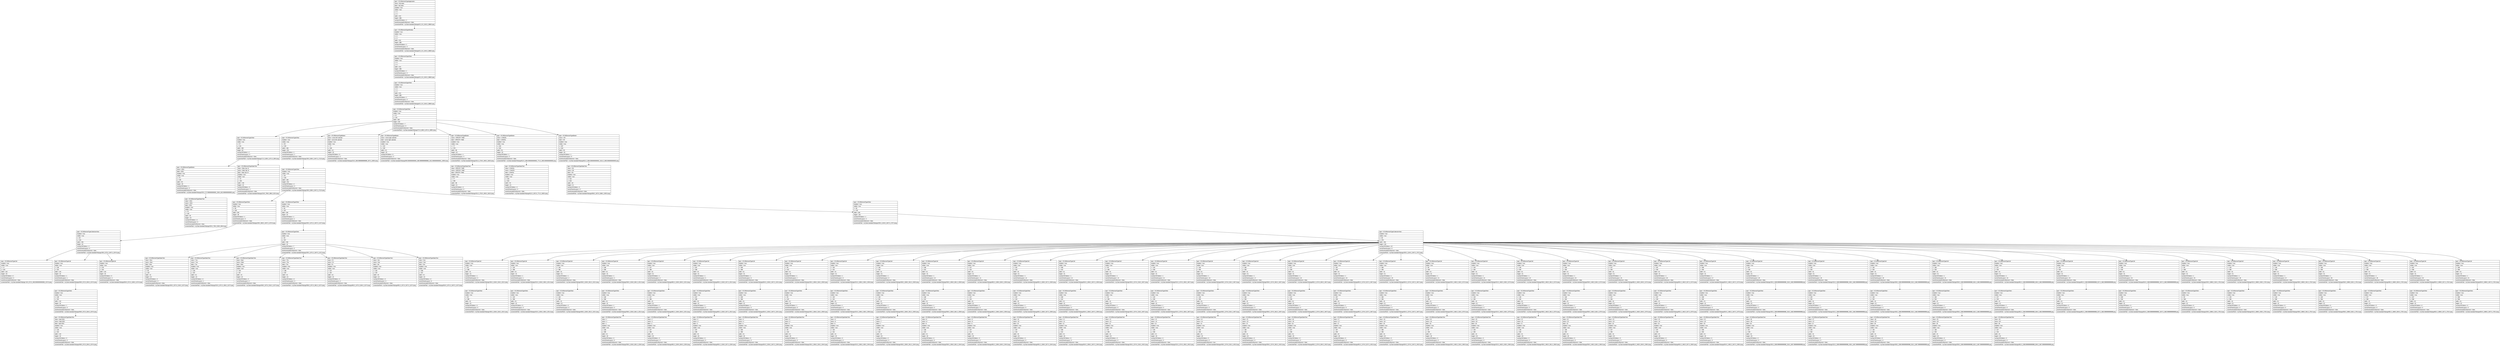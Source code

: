digraph Layout {

	node [shape=record fontname=Arial];

	0	[label="{type = XCUIElementTypeApplication\l|name = My tasks\l|label = My tasks\l|enabled = true\l|visible = true\l|x = 0\l|y = 0\l|width = 414\l|height = 896\l|numberOfChildren = 2\l|eventGeneratedOnElement = false \l|screenshotPath = myTask-duedate/S4/pngs/0.0_0.0_1242.0_2688.0.png\l}"]
	1	[label="{type = XCUIElementTypeWindow\l|enabled = true\l|visible = true\l|x = 0\l|y = 0\l|width = 414\l|height = 896\l|numberOfChildren = 1\l|numInParentLayout = 0\l|eventGeneratedOnElement = false \l|screenshotPath = myTask-duedate/S4/pngs/0.0_0.0_1242.0_2688.0.png\l}"]
	2	[label="{type = XCUIElementTypeOther\l|enabled = true\l|visible = true\l|x = 0\l|y = 0\l|width = 414\l|height = 896\l|numberOfChildren = 1\l|numInParentLayout = 0\l|eventGeneratedOnElement = false \l|screenshotPath = myTask-duedate/S4/pngs/0.0_0.0_1242.0_2688.0.png\l}"]
	3	[label="{type = XCUIElementTypeOther\l|enabled = true\l|visible = true\l|x = 0\l|y = 0\l|width = 414\l|height = 896\l|numberOfChildren = 1\l|numInParentLayout = 0\l|eventGeneratedOnElement = false \l|screenshotPath = myTask-duedate/S4/pngs/0.0_0.0_1242.0_2688.0.png\l}"]
	4	[label="{type = XCUIElementTypeOther\l|enabled = true\l|visible = true\l|x = 57\l|y = 231\l|width = 300\l|height = 434\l|numberOfChildren = 7\l|numInParentLayout = 0\l|eventGeneratedOnElement = false \l|screenshotPath = myTask-duedate/S4/pngs/171.0_693.0_1071.0_1995.0.png\l}"]
	5	[label="{type = XCUIElementTypeOther\l|enabled = true\l|visible = true\l|x = 57\l|y = 231\l|width = 300\l|height = 82\l|numberOfChildren = 2\l|numInParentLayout = 0\l|eventGeneratedOnElement = false \l|screenshotPath = myTask-duedate/S4/pngs/171.0_693.0_1071.0_939.0.png\l}"]
	6	[label="{type = XCUIElementTypeOther\l|enabled = true\l|visible = true\l|x = 65\l|y = 320\l|width = 284\l|height = 251\l|numberOfChildren = 1\l|numInParentLayout = 1\l|eventGeneratedOnElement = false \l|screenshotPath = myTask-duedate/S4/pngs/195.0_960.0_1047.0_1713.0.png\l}"]
	7	[label="{type = XCUIElementTypeButton\l|name = arrow left calendar\l|label = arrow left calendar\l|enabled = true\l|visible = true\l|x = 77\l|y = 328\l|width = 22\l|height = 25\l|numberOfChildren = 0\l|numInParentLayout = 2\l|eventGeneratedOnElement = false \l|screenshotPath = myTask-duedate/S4/pngs/231.0_983.9999999999999_297.0_1059.0.png\l}"]
	8	[label="{type = XCUIElementTypeButton\l|name = arrow right calendar\l|label = arrow right calendar\l|enabled = true\l|visible = true\l|x = 315\l|y = 328\l|width = 22\l|height = 25\l|numberOfChildren = 0\l|numInParentLayout = 3\l|eventGeneratedOnElement = false \l|screenshotPath = myTask-duedate/S4/pngs/945.0000000000001_983.9999999999999_1011.0000000000001_1059.0.png\l}"]
	9	[label="{type = XCUIElementTypeButton\l|name = SPECIFY TIME\l|label = SPECIFY TIME\l|enabled = true\l|visible = true\l|x = 77\l|y = 578\l|width = 88\l|height = 33\l|numberOfChildren = 1\l|numInParentLayout = 4\l|eventGeneratedOnElement = false \l|screenshotPath = myTask-duedate/S4/pngs/231.0_1734.0_495.0_1833.0.png\l}"]
	10	[label="{type = XCUIElementTypeButton\l|name = CANCEL\l|label = CANCEL\l|enabled = true\l|visible = true\l|x = 204\l|y = 618\l|width = 53\l|height = 33\l|numberOfChildren = 1\l|numInParentLayout = 5\l|eventGeneratedOnElement = false \l|screenshotPath = myTask-duedate/S4/pngs/612.0_1854.0000000000002_771.0_1953.0000000000002.png\l}"]
	11	[label="{type = XCUIElementTypeButton\l|name = OK\l|label = OK\l|enabled = true\l|visible = true\l|x = 307\l|y = 618\l|width = 30\l|height = 33\l|numberOfChildren = 1\l|numInParentLayout = 6\l|eventGeneratedOnElement = false \l|screenshotPath = myTask-duedate/S4/pngs/921.0_1854.0000000000002_1011.0_1953.0000000000002.png\l}"]
	12	[label="{type = XCUIElementTypeButton\l|name = 2021\l|label = 2021\l|enabled = true\l|visible = true\l|x = 75\l|y = 239\l|width = 35\l|height = 35\l|numberOfChildren = 1\l|numInParentLayout = 0\l|eventGeneratedOnElement = false \l|screenshotPath = myTask-duedate/S4/pngs/225.0_717.0000000000001_330.0_822.0000000000001.png\l}"]
	13	[label="{type = XCUIElementTypeStaticText\l|value = Wed, Apr 14\l|name = Wed, Apr 14\l|label = Wed, Apr 14\l|enabled = true\l|visible = true\l|x = 73\l|y = 263\l|width = 159\l|height = 42\l|numberOfChildren = 0\l|numInParentLayout = 1\l|eventGeneratedOnElement = false \l|screenshotPath = myTask-duedate/S4/pngs/219.0_789.0_696.0_915.0.png\l}"]
	14	[label="{type = XCUIElementTypeOther\l|enabled = true\l|visible = true\l|x = 65\l|y = 320\l|width = 284\l|height = 251\l|numberOfChildren = 4\l|numInParentLayout = 0\l|eventGeneratedOnElement = false \l|screenshotPath = myTask-duedate/S4/pngs/195.0_960.0_1047.0_1713.0.png\l}"]
	15	[label="{type = XCUIElementTypeStaticText\l|value = SPECIFY TIME\l|name = SPECIFY TIME\l|label = SPECIFY TIME\l|enabled = true\l|visible = true\l|x = 77\l|y = 584\l|width = 88\l|height = 21\l|numberOfChildren = 0\l|numInParentLayout = 0\l|eventGeneratedOnElement = false \l|screenshotPath = myTask-duedate/S4/pngs/231.0_1752.0_495.0_1815.0.png\l}"]
	16	[label="{type = XCUIElementTypeStaticText\l|value = CANCEL\l|name = CANCEL\l|label = CANCEL\l|enabled = true\l|visible = true\l|x = 204\l|y = 624\l|width = 53\l|height = 21\l|numberOfChildren = 0\l|numInParentLayout = 0\l|eventGeneratedOnElement = false \l|screenshotPath = myTask-duedate/S4/pngs/612.0_1872.0_771.0_1935.0.png\l}"]
	17	[label="{type = XCUIElementTypeStaticText\l|value = OK\l|name = OK\l|label = OK\l|enabled = true\l|visible = true\l|x = 312\l|y = 624\l|width = 20\l|height = 21\l|numberOfChildren = 0\l|numInParentLayout = 0\l|eventGeneratedOnElement = false \l|screenshotPath = myTask-duedate/S4/pngs/936.0_1872.0_996.0_1935.0.png\l}"]
	18	[label="{type = XCUIElementTypeStaticText\l|value = 2021\l|name = 2021\l|label = 2021\l|enabled = true\l|visible = true\l|x = 75\l|y = 245\l|width = 35\l|height = 23\l|numberOfChildren = 0\l|numInParentLayout = 0\l|eventGeneratedOnElement = false \l|screenshotPath = myTask-duedate/S4/pngs/225.0_735.0_330.0_804.0.png\l}"]
	19	[label="{type = XCUIElementTypeOther\l|enabled = true\l|visible = true\l|x = 65\l|y = 320\l|width = 284\l|height = 38\l|numberOfChildren = 1\l|numInParentLayout = 0\l|eventGeneratedOnElement = false \l|screenshotPath = myTask-duedate/S4/pngs/195.0_960.0_1047.0_1074.0.png\l}"]
	20	[label="{type = XCUIElementTypeOther\l|enabled = true\l|visible = true\l|x = 65\l|y = 357\l|width = 284\l|height = 22\l|numberOfChildren = 1\l|numInParentLayout = 2\l|eventGeneratedOnElement = false \l|screenshotPath = myTask-duedate/S4/pngs/195.0_1071.0_1047.0_1137.0.png\l}"]
	21	[label="{type = XCUIElementTypeOther\l|enabled = true\l|visible = true\l|x = 65\l|y = 378\l|width = 284\l|height = 191\l|numberOfChildren = 1\l|numInParentLayout = 3\l|eventGeneratedOnElement = false \l|screenshotPath = myTask-duedate/S4/pngs/195.0_1134.0_1047.0_1707.0.png\l}"]
	22	[label="{type = XCUIElementTypeCollectionView\l|enabled = true\l|visible = true\l|x = 65\l|y = 324\l|width = 284\l|height = 34\l|numberOfChildren = 3\l|numInParentLayout = 0\l|eventGeneratedOnElement = false \l|screenshotPath = myTask-duedate/S4/pngs/195.0_972.0_1047.0_1074.0.png\l}"]
	23	[label="{type = XCUIElementTypeOther\l|enabled = true\l|visible = true\l|x = 65\l|y = 357\l|width = 284\l|height = 22\l|numberOfChildren = 7\l|numInParentLayout = 0\l|eventGeneratedOnElement = false \l|screenshotPath = myTask-duedate/S4/pngs/195.0_1071.0_1047.0_1137.0.png\l}"]
	24	[label="{type = XCUIElementTypeCollectionView\l|enabled = true\l|visible = true\l|x = 65\l|y = 378\l|width = 284\l|height = 191\l|numberOfChildren = 42\l|numInParentLayout = 0\l|eventGeneratedOnElement = false \l|screenshotPath = myTask-duedate/S4/pngs/195.0_1134.0_1047.0_1707.0.png\l}"]
	25	[label="{type = XCUIElementTypeCell\l|enabled = true\l|visible = true\l|x = -6\l|y = 324\l|width = 142\l|height = 34\l|numberOfChildren = 0\l|numInParentLayout = 0\l|eventGeneratedOnElement = false \l|screenshotPath = myTask-duedate/S4/pngs/-18.0_972.0_408.00000000000006_1074.0.png\l}"]
	26	[label="{type = XCUIElementTypeCell\l|enabled = true\l|visible = true\l|x = 136\l|y = 324\l|width = 142\l|height = 34\l|numberOfChildren = 1\l|numInParentLayout = 1\l|eventGeneratedOnElement = false \l|screenshotPath = myTask-duedate/S4/pngs/408.0_972.0_834.0_1074.0.png\l}"]
	27	[label="{type = XCUIElementTypeCell\l|enabled = true\l|visible = true\l|x = 278\l|y = 324\l|width = 142\l|height = 34\l|numberOfChildren = 0\l|numInParentLayout = 2\l|eventGeneratedOnElement = false \l|screenshotPath = myTask-duedate/S4/pngs/834.0_972.0_1260.0_1074.0.png\l}"]
	28	[label="{type = XCUIElementTypeStaticText\l|value = Mon\l|name = Mon\l|label = Mon\l|enabled = true\l|visible = true\l|x = 65\l|y = 357\l|width = 41\l|height = 22\l|numberOfChildren = 0\l|numInParentLayout = 0\l|eventGeneratedOnElement = false \l|screenshotPath = myTask-duedate/S4/pngs/195.0_1071.0_318.0_1137.0.png\l}"]
	29	[label="{type = XCUIElementTypeStaticText\l|value = Tue\l|name = Tue\l|label = Tue\l|enabled = true\l|visible = true\l|x = 105\l|y = 357\l|width = 41\l|height = 22\l|numberOfChildren = 0\l|numInParentLayout = 1\l|eventGeneratedOnElement = false \l|screenshotPath = myTask-duedate/S4/pngs/315.0_1071.0_438.0_1137.0.png\l}"]
	30	[label="{type = XCUIElementTypeStaticText\l|value = Wed\l|name = Wed\l|label = Wed\l|enabled = true\l|visible = true\l|x = 146\l|y = 357\l|width = 41\l|height = 22\l|numberOfChildren = 0\l|numInParentLayout = 2\l|eventGeneratedOnElement = false \l|screenshotPath = myTask-duedate/S4/pngs/438.0_1071.0_561.0_1137.0.png\l}"]
	31	[label="{type = XCUIElementTypeStaticText\l|value = Thu\l|name = Thu\l|label = Thu\l|enabled = true\l|visible = true\l|x = 186\l|y = 357\l|width = 41\l|height = 22\l|numberOfChildren = 0\l|numInParentLayout = 3\l|eventGeneratedOnElement = false \l|screenshotPath = myTask-duedate/S4/pngs/558.0_1071.0_681.0_1137.0.png\l}"]
	32	[label="{type = XCUIElementTypeStaticText\l|value = Fri\l|name = Fri\l|label = Fri\l|enabled = true\l|visible = true\l|x = 227\l|y = 357\l|width = 41\l|height = 22\l|numberOfChildren = 0\l|numInParentLayout = 4\l|eventGeneratedOnElement = false \l|screenshotPath = myTask-duedate/S4/pngs/681.0_1071.0_804.0_1137.0.png\l}"]
	33	[label="{type = XCUIElementTypeStaticText\l|value = Sat\l|name = Sat\l|label = Sat\l|enabled = true\l|visible = true\l|x = 267\l|y = 357\l|width = 42\l|height = 22\l|numberOfChildren = 0\l|numInParentLayout = 5\l|eventGeneratedOnElement = false \l|screenshotPath = myTask-duedate/S4/pngs/801.0_1071.0_927.0_1137.0.png\l}"]
	34	[label="{type = XCUIElementTypeStaticText\l|value = Sun\l|name = Sun\l|label = Sun\l|enabled = true\l|visible = true\l|x = 308\l|y = 357\l|width = 41\l|height = 22\l|numberOfChildren = 0\l|numInParentLayout = 6\l|eventGeneratedOnElement = false \l|screenshotPath = myTask-duedate/S4/pngs/924.0_1071.0_1047.0_1137.0.png\l}"]
	35	[label="{type = XCUIElementTypeCell\l|enabled = true\l|visible = true\l|x = 65\l|y = 386\l|width = 41\l|height = 31\l|numberOfChildren = 1\l|numInParentLayout = 0\l|eventGeneratedOnElement = false \l|screenshotPath = myTask-duedate/S4/pngs/195.0_1158.0_318.0_1251.0.png\l}"]
	36	[label="{type = XCUIElementTypeCell\l|enabled = true\l|visible = true\l|x = 105\l|y = 386\l|width = 41\l|height = 31\l|numberOfChildren = 1\l|numInParentLayout = 1\l|eventGeneratedOnElement = false \l|screenshotPath = myTask-duedate/S4/pngs/315.0_1158.0_438.0_1251.0.png\l}"]
	37	[label="{type = XCUIElementTypeCell\l|enabled = true\l|visible = true\l|x = 146\l|y = 386\l|width = 41\l|height = 31\l|numberOfChildren = 1\l|numInParentLayout = 2\l|eventGeneratedOnElement = false \l|screenshotPath = myTask-duedate/S4/pngs/438.0_1158.0_561.0_1251.0.png\l}"]
	38	[label="{type = XCUIElementTypeCell\l|enabled = true\l|visible = true\l|x = 186\l|y = 386\l|width = 41\l|height = 31\l|numberOfChildren = 1\l|numInParentLayout = 3\l|eventGeneratedOnElement = false \l|screenshotPath = myTask-duedate/S4/pngs/558.0_1158.0_681.0_1251.0.png\l}"]
	39	[label="{type = XCUIElementTypeCell\l|enabled = true\l|visible = true\l|x = 227\l|y = 386\l|width = 41\l|height = 31\l|numberOfChildren = 1\l|numInParentLayout = 4\l|eventGeneratedOnElement = false \l|screenshotPath = myTask-duedate/S4/pngs/681.0_1158.0_804.0_1251.0.png\l}"]
	40	[label="{type = XCUIElementTypeCell\l|enabled = true\l|visible = true\l|x = 267\l|y = 386\l|width = 42\l|height = 31\l|numberOfChildren = 1\l|numInParentLayout = 5\l|eventGeneratedOnElement = false \l|screenshotPath = myTask-duedate/S4/pngs/801.0_1158.0_927.0_1251.0.png\l}"]
	41	[label="{type = XCUIElementTypeCell\l|enabled = true\l|visible = true\l|x = 308\l|y = 386\l|width = 41\l|height = 31\l|numberOfChildren = 1\l|numInParentLayout = 6\l|eventGeneratedOnElement = false \l|screenshotPath = myTask-duedate/S4/pngs/924.0_1158.0_1047.0_1251.0.png\l}"]
	42	[label="{type = XCUIElementTypeCell\l|enabled = true\l|visible = true\l|x = 65\l|y = 422\l|width = 41\l|height = 31\l|numberOfChildren = 1\l|numInParentLayout = 7\l|eventGeneratedOnElement = false \l|screenshotPath = myTask-duedate/S4/pngs/195.0_1266.0_318.0_1359.0.png\l}"]
	43	[label="{type = XCUIElementTypeCell\l|enabled = true\l|visible = true\l|x = 105\l|y = 422\l|width = 41\l|height = 31\l|numberOfChildren = 1\l|numInParentLayout = 8\l|eventGeneratedOnElement = false \l|screenshotPath = myTask-duedate/S4/pngs/315.0_1266.0_438.0_1359.0.png\l}"]
	44	[label="{type = XCUIElementTypeCell\l|enabled = true\l|visible = true\l|x = 146\l|y = 422\l|width = 41\l|height = 31\l|numberOfChildren = 1\l|numInParentLayout = 9\l|eventGeneratedOnElement = false \l|screenshotPath = myTask-duedate/S4/pngs/438.0_1266.0_561.0_1359.0.png\l}"]
	45	[label="{type = XCUIElementTypeCell\l|enabled = true\l|visible = true\l|x = 186\l|y = 422\l|width = 41\l|height = 31\l|numberOfChildren = 1\l|numInParentLayout = 10\l|eventGeneratedOnElement = false \l|screenshotPath = myTask-duedate/S4/pngs/558.0_1266.0_681.0_1359.0.png\l}"]
	46	[label="{type = XCUIElementTypeCell\l|enabled = true\l|visible = true\l|x = 227\l|y = 422\l|width = 41\l|height = 31\l|numberOfChildren = 1\l|numInParentLayout = 11\l|eventGeneratedOnElement = false \l|screenshotPath = myTask-duedate/S4/pngs/681.0_1266.0_804.0_1359.0.png\l}"]
	47	[label="{type = XCUIElementTypeCell\l|enabled = true\l|visible = true\l|x = 267\l|y = 422\l|width = 42\l|height = 31\l|numberOfChildren = 1\l|numInParentLayout = 12\l|eventGeneratedOnElement = false \l|screenshotPath = myTask-duedate/S4/pngs/801.0_1266.0_927.0_1359.0.png\l}"]
	48	[label="{type = XCUIElementTypeCell\l|enabled = true\l|visible = true\l|x = 308\l|y = 422\l|width = 41\l|height = 31\l|numberOfChildren = 1\l|numInParentLayout = 13\l|eventGeneratedOnElement = false \l|screenshotPath = myTask-duedate/S4/pngs/924.0_1266.0_1047.0_1359.0.png\l}"]
	49	[label="{type = XCUIElementTypeCell\l|enabled = true\l|visible = true\l|x = 65\l|y = 458\l|width = 41\l|height = 31\l|numberOfChildren = 1\l|numInParentLayout = 14\l|eventGeneratedOnElement = false \l|screenshotPath = myTask-duedate/S4/pngs/195.0_1374.0_318.0_1467.0.png\l}"]
	50	[label="{type = XCUIElementTypeCell\l|enabled = true\l|visible = true\l|x = 105\l|y = 458\l|width = 41\l|height = 31\l|numberOfChildren = 1\l|numInParentLayout = 15\l|eventGeneratedOnElement = false \l|screenshotPath = myTask-duedate/S4/pngs/315.0_1374.0_438.0_1467.0.png\l}"]
	51	[label="{type = XCUIElementTypeCell\l|enabled = true\l|visible = true\l|x = 146\l|y = 458\l|width = 41\l|height = 31\l|numberOfChildren = 1\l|numInParentLayout = 16\l|eventGeneratedOnElement = false \l|screenshotPath = myTask-duedate/S4/pngs/438.0_1374.0_561.0_1467.0.png\l}"]
	52	[label="{type = XCUIElementTypeCell\l|enabled = true\l|visible = true\l|x = 186\l|y = 458\l|width = 41\l|height = 31\l|numberOfChildren = 1\l|numInParentLayout = 17\l|eventGeneratedOnElement = false \l|screenshotPath = myTask-duedate/S4/pngs/558.0_1374.0_681.0_1467.0.png\l}"]
	53	[label="{type = XCUIElementTypeCell\l|enabled = true\l|visible = true\l|x = 227\l|y = 458\l|width = 41\l|height = 31\l|numberOfChildren = 1\l|numInParentLayout = 18\l|eventGeneratedOnElement = false \l|screenshotPath = myTask-duedate/S4/pngs/681.0_1374.0_804.0_1467.0.png\l}"]
	54	[label="{type = XCUIElementTypeCell\l|enabled = true\l|visible = true\l|x = 267\l|y = 458\l|width = 42\l|height = 31\l|numberOfChildren = 1\l|numInParentLayout = 19\l|eventGeneratedOnElement = false \l|screenshotPath = myTask-duedate/S4/pngs/801.0_1374.0_927.0_1467.0.png\l}"]
	55	[label="{type = XCUIElementTypeCell\l|enabled = true\l|visible = true\l|x = 308\l|y = 458\l|width = 41\l|height = 31\l|numberOfChildren = 1\l|numInParentLayout = 20\l|eventGeneratedOnElement = false \l|screenshotPath = myTask-duedate/S4/pngs/924.0_1374.0_1047.0_1467.0.png\l}"]
	56	[label="{type = XCUIElementTypeCell\l|enabled = true\l|visible = true\l|x = 65\l|y = 494\l|width = 41\l|height = 31\l|numberOfChildren = 1\l|numInParentLayout = 21\l|eventGeneratedOnElement = false \l|screenshotPath = myTask-duedate/S4/pngs/195.0_1482.0_318.0_1575.0.png\l}"]
	57	[label="{type = XCUIElementTypeCell\l|enabled = true\l|visible = true\l|x = 105\l|y = 494\l|width = 41\l|height = 31\l|numberOfChildren = 1\l|numInParentLayout = 22\l|eventGeneratedOnElement = false \l|screenshotPath = myTask-duedate/S4/pngs/315.0_1482.0_438.0_1575.0.png\l}"]
	58	[label="{type = XCUIElementTypeCell\l|enabled = true\l|visible = true\l|x = 146\l|y = 494\l|width = 41\l|height = 31\l|numberOfChildren = 1\l|numInParentLayout = 23\l|eventGeneratedOnElement = false \l|screenshotPath = myTask-duedate/S4/pngs/438.0_1482.0_561.0_1575.0.png\l}"]
	59	[label="{type = XCUIElementTypeCell\l|enabled = true\l|visible = true\l|x = 186\l|y = 494\l|width = 41\l|height = 31\l|numberOfChildren = 1\l|numInParentLayout = 24\l|eventGeneratedOnElement = false \l|screenshotPath = myTask-duedate/S4/pngs/558.0_1482.0_681.0_1575.0.png\l}"]
	60	[label="{type = XCUIElementTypeCell\l|enabled = true\l|visible = true\l|x = 227\l|y = 494\l|width = 41\l|height = 31\l|numberOfChildren = 1\l|numInParentLayout = 25\l|eventGeneratedOnElement = false \l|screenshotPath = myTask-duedate/S4/pngs/681.0_1482.0_804.0_1575.0.png\l}"]
	61	[label="{type = XCUIElementTypeCell\l|enabled = true\l|visible = true\l|x = 267\l|y = 494\l|width = 42\l|height = 31\l|numberOfChildren = 1\l|numInParentLayout = 26\l|eventGeneratedOnElement = false \l|screenshotPath = myTask-duedate/S4/pngs/801.0_1482.0_927.0_1575.0.png\l}"]
	62	[label="{type = XCUIElementTypeCell\l|enabled = true\l|visible = true\l|x = 308\l|y = 494\l|width = 41\l|height = 31\l|numberOfChildren = 1\l|numInParentLayout = 27\l|eventGeneratedOnElement = false \l|screenshotPath = myTask-duedate/S4/pngs/924.0_1482.0_1047.0_1575.0.png\l}"]
	63	[label="{type = XCUIElementTypeCell\l|enabled = true\l|visible = true\l|x = 65\l|y = 530\l|width = 41\l|height = 31\l|numberOfChildren = 1\l|numInParentLayout = 28\l|eventGeneratedOnElement = false \l|screenshotPath = myTask-duedate/S4/pngs/195.0_1589.9999999999998_318.0_1682.9999999999998.png\l}"]
	64	[label="{type = XCUIElementTypeCell\l|enabled = true\l|visible = true\l|x = 105\l|y = 530\l|width = 41\l|height = 31\l|numberOfChildren = 1\l|numInParentLayout = 29\l|eventGeneratedOnElement = false \l|screenshotPath = myTask-duedate/S4/pngs/315.0_1589.9999999999998_438.0_1682.9999999999998.png\l}"]
	65	[label="{type = XCUIElementTypeCell\l|enabled = true\l|visible = true\l|x = 146\l|y = 530\l|width = 41\l|height = 31\l|numberOfChildren = 1\l|numInParentLayout = 30\l|eventGeneratedOnElement = false \l|screenshotPath = myTask-duedate/S4/pngs/438.0_1589.9999999999998_561.0_1682.9999999999998.png\l}"]
	66	[label="{type = XCUIElementTypeCell\l|enabled = true\l|visible = true\l|x = 186\l|y = 530\l|width = 41\l|height = 31\l|numberOfChildren = 1\l|numInParentLayout = 31\l|eventGeneratedOnElement = false \l|screenshotPath = myTask-duedate/S4/pngs/558.0_1589.9999999999998_681.0_1682.9999999999998.png\l}"]
	67	[label="{type = XCUIElementTypeCell\l|enabled = true\l|visible = true\l|x = 227\l|y = 530\l|width = 41\l|height = 31\l|numberOfChildren = 1\l|numInParentLayout = 32\l|eventGeneratedOnElement = false \l|screenshotPath = myTask-duedate/S4/pngs/681.0_1589.9999999999998_804.0_1682.9999999999998.png\l}"]
	68	[label="{type = XCUIElementTypeCell\l|enabled = true\l|visible = true\l|x = 267\l|y = 530\l|width = 42\l|height = 31\l|numberOfChildren = 1\l|numInParentLayout = 33\l|eventGeneratedOnElement = false \l|screenshotPath = myTask-duedate/S4/pngs/801.0_1589.9999999999998_927.0_1682.9999999999998.png\l}"]
	69	[label="{type = XCUIElementTypeCell\l|enabled = true\l|visible = true\l|x = 308\l|y = 530\l|width = 41\l|height = 31\l|numberOfChildren = 1\l|numInParentLayout = 34\l|eventGeneratedOnElement = false \l|screenshotPath = myTask-duedate/S4/pngs/924.0_1589.9999999999998_1047.0_1682.9999999999998.png\l}"]
	70	[label="{type = XCUIElementTypeCell\l|enabled = true\l|visible = true\l|x = 65\l|y = 566\l|width = 41\l|height = 31\l|numberOfChildren = 1\l|numInParentLayout = 35\l|eventGeneratedOnElement = false \l|screenshotPath = myTask-duedate/S4/pngs/195.0_1698.0_318.0_1791.0.png\l}"]
	71	[label="{type = XCUIElementTypeCell\l|enabled = true\l|visible = true\l|x = 105\l|y = 566\l|width = 41\l|height = 31\l|numberOfChildren = 1\l|numInParentLayout = 36\l|eventGeneratedOnElement = false \l|screenshotPath = myTask-duedate/S4/pngs/315.0_1698.0_438.0_1791.0.png\l}"]
	72	[label="{type = XCUIElementTypeCell\l|enabled = true\l|visible = true\l|x = 146\l|y = 566\l|width = 41\l|height = 31\l|numberOfChildren = 1\l|numInParentLayout = 37\l|eventGeneratedOnElement = false \l|screenshotPath = myTask-duedate/S4/pngs/438.0_1698.0_561.0_1791.0.png\l}"]
	73	[label="{type = XCUIElementTypeCell\l|enabled = true\l|visible = true\l|x = 186\l|y = 566\l|width = 41\l|height = 31\l|numberOfChildren = 1\l|numInParentLayout = 38\l|eventGeneratedOnElement = false \l|screenshotPath = myTask-duedate/S4/pngs/558.0_1698.0_681.0_1791.0.png\l}"]
	74	[label="{type = XCUIElementTypeCell\l|enabled = true\l|visible = true\l|x = 227\l|y = 566\l|width = 41\l|height = 31\l|numberOfChildren = 1\l|numInParentLayout = 39\l|eventGeneratedOnElement = false \l|screenshotPath = myTask-duedate/S4/pngs/681.0_1698.0_804.0_1791.0.png\l}"]
	75	[label="{type = XCUIElementTypeCell\l|enabled = true\l|visible = true\l|x = 267\l|y = 566\l|width = 42\l|height = 31\l|numberOfChildren = 1\l|numInParentLayout = 40\l|eventGeneratedOnElement = false \l|screenshotPath = myTask-duedate/S4/pngs/801.0_1698.0_927.0_1791.0.png\l}"]
	76	[label="{type = XCUIElementTypeCell\l|enabled = true\l|visible = true\l|x = 308\l|y = 566\l|width = 41\l|height = 31\l|numberOfChildren = 1\l|numInParentLayout = 41\l|eventGeneratedOnElement = false \l|screenshotPath = myTask-duedate/S4/pngs/924.0_1698.0_1047.0_1791.0.png\l}"]
	77	[label="{type = XCUIElementTypeOther\l|enabled = true\l|visible = true\l|x = 136\l|y = 324\l|width = 142\l|height = 34\l|numberOfChildren = 1\l|numInParentLayout = 0\l|eventGeneratedOnElement = false \l|screenshotPath = myTask-duedate/S4/pngs/408.0_972.0_834.0_1074.0.png\l}"]
	78	[label="{type = XCUIElementTypeOther\l|enabled = true\l|visible = true\l|x = 65\l|y = 386\l|width = 41\l|height = 31\l|numberOfChildren = 0\l|numInParentLayout = 0\l|eventGeneratedOnElement = false \l|screenshotPath = myTask-duedate/S4/pngs/195.0_1158.0_318.0_1251.0.png\l}"]
	79	[label="{type = XCUIElementTypeOther\l|enabled = true\l|visible = true\l|x = 105\l|y = 386\l|width = 41\l|height = 31\l|numberOfChildren = 0\l|numInParentLayout = 0\l|eventGeneratedOnElement = false \l|screenshotPath = myTask-duedate/S4/pngs/315.0_1158.0_438.0_1251.0.png\l}"]
	80	[label="{type = XCUIElementTypeOther\l|enabled = true\l|visible = true\l|x = 146\l|y = 386\l|width = 41\l|height = 31\l|numberOfChildren = 0\l|numInParentLayout = 0\l|eventGeneratedOnElement = false \l|screenshotPath = myTask-duedate/S4/pngs/438.0_1158.0_561.0_1251.0.png\l}"]
	81	[label="{type = XCUIElementTypeOther\l|enabled = true\l|visible = true\l|x = 186\l|y = 386\l|width = 41\l|height = 31\l|numberOfChildren = 1\l|numInParentLayout = 0\l|eventGeneratedOnElement = false \l|screenshotPath = myTask-duedate/S4/pngs/558.0_1158.0_681.0_1251.0.png\l}"]
	82	[label="{type = XCUIElementTypeOther\l|enabled = true\l|visible = true\l|x = 227\l|y = 386\l|width = 41\l|height = 31\l|numberOfChildren = 1\l|numInParentLayout = 0\l|eventGeneratedOnElement = false \l|screenshotPath = myTask-duedate/S4/pngs/681.0_1158.0_804.0_1251.0.png\l}"]
	83	[label="{type = XCUIElementTypeOther\l|enabled = true\l|visible = true\l|x = 267\l|y = 386\l|width = 42\l|height = 31\l|numberOfChildren = 1\l|numInParentLayout = 0\l|eventGeneratedOnElement = false \l|screenshotPath = myTask-duedate/S4/pngs/801.0_1158.0_927.0_1251.0.png\l}"]
	84	[label="{type = XCUIElementTypeOther\l|enabled = true\l|visible = true\l|x = 308\l|y = 386\l|width = 41\l|height = 31\l|numberOfChildren = 1\l|numInParentLayout = 0\l|eventGeneratedOnElement = false \l|screenshotPath = myTask-duedate/S4/pngs/924.0_1158.0_1047.0_1251.0.png\l}"]
	85	[label="{type = XCUIElementTypeOther\l|enabled = true\l|visible = true\l|x = 65\l|y = 422\l|width = 41\l|height = 31\l|numberOfChildren = 1\l|numInParentLayout = 0\l|eventGeneratedOnElement = false \l|screenshotPath = myTask-duedate/S4/pngs/195.0_1266.0_318.0_1359.0.png\l}"]
	86	[label="{type = XCUIElementTypeOther\l|enabled = true\l|visible = true\l|x = 105\l|y = 422\l|width = 41\l|height = 31\l|numberOfChildren = 1\l|numInParentLayout = 0\l|eventGeneratedOnElement = false \l|screenshotPath = myTask-duedate/S4/pngs/315.0_1266.0_438.0_1359.0.png\l}"]
	87	[label="{type = XCUIElementTypeOther\l|enabled = true\l|visible = true\l|x = 146\l|y = 422\l|width = 41\l|height = 31\l|numberOfChildren = 1\l|numInParentLayout = 0\l|eventGeneratedOnElement = false \l|screenshotPath = myTask-duedate/S4/pngs/438.0_1266.0_561.0_1359.0.png\l}"]
	88	[label="{type = XCUIElementTypeOther\l|enabled = true\l|visible = true\l|x = 186\l|y = 422\l|width = 41\l|height = 31\l|numberOfChildren = 1\l|numInParentLayout = 0\l|eventGeneratedOnElement = false \l|screenshotPath = myTask-duedate/S4/pngs/558.0_1266.0_681.0_1359.0.png\l}"]
	89	[label="{type = XCUIElementTypeOther\l|enabled = true\l|visible = true\l|x = 227\l|y = 422\l|width = 41\l|height = 31\l|numberOfChildren = 1\l|numInParentLayout = 0\l|eventGeneratedOnElement = false \l|screenshotPath = myTask-duedate/S4/pngs/681.0_1266.0_804.0_1359.0.png\l}"]
	90	[label="{type = XCUIElementTypeOther\l|enabled = true\l|visible = true\l|x = 267\l|y = 422\l|width = 42\l|height = 31\l|numberOfChildren = 1\l|numInParentLayout = 0\l|eventGeneratedOnElement = false \l|screenshotPath = myTask-duedate/S4/pngs/801.0_1266.0_927.0_1359.0.png\l}"]
	91	[label="{type = XCUIElementTypeOther\l|enabled = true\l|visible = true\l|x = 308\l|y = 422\l|width = 41\l|height = 31\l|numberOfChildren = 1\l|numInParentLayout = 0\l|eventGeneratedOnElement = false \l|screenshotPath = myTask-duedate/S4/pngs/924.0_1266.0_1047.0_1359.0.png\l}"]
	92	[label="{type = XCUIElementTypeOther\l|enabled = true\l|visible = true\l|x = 65\l|y = 458\l|width = 41\l|height = 31\l|numberOfChildren = 1\l|numInParentLayout = 0\l|eventGeneratedOnElement = false \l|screenshotPath = myTask-duedate/S4/pngs/195.0_1374.0_318.0_1467.0.png\l}"]
	93	[label="{type = XCUIElementTypeOther\l|enabled = true\l|visible = true\l|x = 105\l|y = 458\l|width = 41\l|height = 31\l|numberOfChildren = 1\l|numInParentLayout = 0\l|eventGeneratedOnElement = false \l|screenshotPath = myTask-duedate/S4/pngs/315.0_1374.0_438.0_1467.0.png\l}"]
	94	[label="{type = XCUIElementTypeOther\l|enabled = true\l|visible = true\l|x = 146\l|y = 458\l|width = 41\l|height = 31\l|numberOfChildren = 1\l|numInParentLayout = 0\l|eventGeneratedOnElement = false \l|screenshotPath = myTask-duedate/S4/pngs/438.0_1374.0_561.0_1467.0.png\l}"]
	95	[label="{type = XCUIElementTypeOther\l|enabled = true\l|visible = true\l|x = 186\l|y = 458\l|width = 41\l|height = 31\l|numberOfChildren = 1\l|numInParentLayout = 0\l|eventGeneratedOnElement = false \l|screenshotPath = myTask-duedate/S4/pngs/558.0_1374.0_681.0_1467.0.png\l}"]
	96	[label="{type = XCUIElementTypeOther\l|enabled = true\l|visible = true\l|x = 227\l|y = 458\l|width = 41\l|height = 31\l|numberOfChildren = 1\l|numInParentLayout = 0\l|eventGeneratedOnElement = false \l|screenshotPath = myTask-duedate/S4/pngs/681.0_1374.0_804.0_1467.0.png\l}"]
	97	[label="{type = XCUIElementTypeOther\l|enabled = true\l|visible = true\l|x = 267\l|y = 458\l|width = 42\l|height = 31\l|numberOfChildren = 1\l|numInParentLayout = 0\l|eventGeneratedOnElement = false \l|screenshotPath = myTask-duedate/S4/pngs/801.0_1374.0_927.0_1467.0.png\l}"]
	98	[label="{type = XCUIElementTypeOther\l|enabled = true\l|visible = true\l|x = 308\l|y = 458\l|width = 41\l|height = 31\l|numberOfChildren = 1\l|numInParentLayout = 0\l|eventGeneratedOnElement = false \l|screenshotPath = myTask-duedate/S4/pngs/924.0_1374.0_1047.0_1467.0.png\l}"]
	99	[label="{type = XCUIElementTypeOther\l|enabled = true\l|visible = true\l|x = 65\l|y = 494\l|width = 41\l|height = 31\l|numberOfChildren = 1\l|numInParentLayout = 0\l|eventGeneratedOnElement = false \l|screenshotPath = myTask-duedate/S4/pngs/195.0_1482.0_318.0_1575.0.png\l}"]
	100	[label="{type = XCUIElementTypeOther\l|enabled = true\l|visible = true\l|x = 105\l|y = 494\l|width = 41\l|height = 31\l|numberOfChildren = 1\l|numInParentLayout = 0\l|eventGeneratedOnElement = false \l|screenshotPath = myTask-duedate/S4/pngs/315.0_1482.0_438.0_1575.0.png\l}"]
	101	[label="{type = XCUIElementTypeOther\l|enabled = true\l|visible = true\l|x = 146\l|y = 494\l|width = 41\l|height = 31\l|numberOfChildren = 1\l|numInParentLayout = 0\l|eventGeneratedOnElement = false \l|screenshotPath = myTask-duedate/S4/pngs/438.0_1482.0_561.0_1575.0.png\l}"]
	102	[label="{type = XCUIElementTypeOther\l|enabled = true\l|visible = true\l|x = 186\l|y = 494\l|width = 41\l|height = 31\l|numberOfChildren = 1\l|numInParentLayout = 0\l|eventGeneratedOnElement = false \l|screenshotPath = myTask-duedate/S4/pngs/558.0_1482.0_681.0_1575.0.png\l}"]
	103	[label="{type = XCUIElementTypeOther\l|enabled = true\l|visible = true\l|x = 227\l|y = 494\l|width = 41\l|height = 31\l|numberOfChildren = 1\l|numInParentLayout = 0\l|eventGeneratedOnElement = false \l|screenshotPath = myTask-duedate/S4/pngs/681.0_1482.0_804.0_1575.0.png\l}"]
	104	[label="{type = XCUIElementTypeOther\l|enabled = true\l|visible = true\l|x = 267\l|y = 494\l|width = 42\l|height = 31\l|numberOfChildren = 1\l|numInParentLayout = 0\l|eventGeneratedOnElement = false \l|screenshotPath = myTask-duedate/S4/pngs/801.0_1482.0_927.0_1575.0.png\l}"]
	105	[label="{type = XCUIElementTypeOther\l|enabled = true\l|visible = true\l|x = 308\l|y = 494\l|width = 41\l|height = 31\l|numberOfChildren = 1\l|numInParentLayout = 0\l|eventGeneratedOnElement = false \l|screenshotPath = myTask-duedate/S4/pngs/924.0_1482.0_1047.0_1575.0.png\l}"]
	106	[label="{type = XCUIElementTypeOther\l|enabled = true\l|visible = true\l|x = 65\l|y = 530\l|width = 41\l|height = 31\l|numberOfChildren = 1\l|numInParentLayout = 0\l|eventGeneratedOnElement = false \l|screenshotPath = myTask-duedate/S4/pngs/195.0_1589.9999999999998_318.0_1682.9999999999998.png\l}"]
	107	[label="{type = XCUIElementTypeOther\l|enabled = true\l|visible = true\l|x = 105\l|y = 530\l|width = 41\l|height = 31\l|numberOfChildren = 1\l|numInParentLayout = 0\l|eventGeneratedOnElement = false \l|screenshotPath = myTask-duedate/S4/pngs/315.0_1589.9999999999998_438.0_1682.9999999999998.png\l}"]
	108	[label="{type = XCUIElementTypeOther\l|enabled = true\l|visible = true\l|x = 146\l|y = 530\l|width = 41\l|height = 31\l|numberOfChildren = 1\l|numInParentLayout = 0\l|eventGeneratedOnElement = false \l|screenshotPath = myTask-duedate/S4/pngs/438.0_1589.9999999999998_561.0_1682.9999999999998.png\l}"]
	109	[label="{type = XCUIElementTypeOther\l|enabled = true\l|visible = true\l|x = 186\l|y = 530\l|width = 41\l|height = 31\l|numberOfChildren = 1\l|numInParentLayout = 0\l|eventGeneratedOnElement = false \l|screenshotPath = myTask-duedate/S4/pngs/558.0_1589.9999999999998_681.0_1682.9999999999998.png\l}"]
	110	[label="{type = XCUIElementTypeOther\l|enabled = true\l|visible = true\l|x = 227\l|y = 530\l|width = 41\l|height = 31\l|numberOfChildren = 1\l|numInParentLayout = 0\l|eventGeneratedOnElement = false \l|screenshotPath = myTask-duedate/S4/pngs/681.0_1589.9999999999998_804.0_1682.9999999999998.png\l}"]
	111	[label="{type = XCUIElementTypeOther\l|enabled = true\l|visible = true\l|x = 267\l|y = 530\l|width = 42\l|height = 31\l|numberOfChildren = 0\l|numInParentLayout = 0\l|eventGeneratedOnElement = false \l|screenshotPath = myTask-duedate/S4/pngs/801.0_1589.9999999999998_927.0_1682.9999999999998.png\l}"]
	112	[label="{type = XCUIElementTypeOther\l|enabled = true\l|visible = true\l|x = 308\l|y = 530\l|width = 41\l|height = 31\l|numberOfChildren = 0\l|numInParentLayout = 0\l|eventGeneratedOnElement = false \l|screenshotPath = myTask-duedate/S4/pngs/924.0_1589.9999999999998_1047.0_1682.9999999999998.png\l}"]
	113	[label="{type = XCUIElementTypeOther\l|enabled = true\l|visible = true\l|x = 65\l|y = 566\l|width = 41\l|height = 31\l|numberOfChildren = 0\l|numInParentLayout = 0\l|eventGeneratedOnElement = false \l|screenshotPath = myTask-duedate/S4/pngs/195.0_1698.0_318.0_1791.0.png\l}"]
	114	[label="{type = XCUIElementTypeOther\l|enabled = true\l|visible = true\l|x = 105\l|y = 566\l|width = 41\l|height = 31\l|numberOfChildren = 0\l|numInParentLayout = 0\l|eventGeneratedOnElement = false \l|screenshotPath = myTask-duedate/S4/pngs/315.0_1698.0_438.0_1791.0.png\l}"]
	115	[label="{type = XCUIElementTypeOther\l|enabled = true\l|visible = true\l|x = 146\l|y = 566\l|width = 41\l|height = 31\l|numberOfChildren = 0\l|numInParentLayout = 0\l|eventGeneratedOnElement = false \l|screenshotPath = myTask-duedate/S4/pngs/438.0_1698.0_561.0_1791.0.png\l}"]
	116	[label="{type = XCUIElementTypeOther\l|enabled = true\l|visible = true\l|x = 186\l|y = 566\l|width = 41\l|height = 31\l|numberOfChildren = 0\l|numInParentLayout = 0\l|eventGeneratedOnElement = false \l|screenshotPath = myTask-duedate/S4/pngs/558.0_1698.0_681.0_1791.0.png\l}"]
	117	[label="{type = XCUIElementTypeOther\l|enabled = true\l|visible = true\l|x = 227\l|y = 566\l|width = 41\l|height = 31\l|numberOfChildren = 0\l|numInParentLayout = 0\l|eventGeneratedOnElement = false \l|screenshotPath = myTask-duedate/S4/pngs/681.0_1698.0_804.0_1791.0.png\l}"]
	118	[label="{type = XCUIElementTypeOther\l|enabled = true\l|visible = true\l|x = 267\l|y = 566\l|width = 42\l|height = 31\l|numberOfChildren = 0\l|numInParentLayout = 0\l|eventGeneratedOnElement = false \l|screenshotPath = myTask-duedate/S4/pngs/801.0_1698.0_927.0_1791.0.png\l}"]
	119	[label="{type = XCUIElementTypeOther\l|enabled = true\l|visible = true\l|x = 308\l|y = 566\l|width = 41\l|height = 31\l|numberOfChildren = 0\l|numInParentLayout = 0\l|eventGeneratedOnElement = false \l|screenshotPath = myTask-duedate/S4/pngs/924.0_1698.0_1047.0_1791.0.png\l}"]
	120	[label="{type = XCUIElementTypeStaticText\l|value = April 2021\l|name = April 2021\l|label = April 2021\l|enabled = true\l|visible = true\l|x = 136\l|y = 324\l|width = 142\l|height = 34\l|numberOfChildren = 0\l|numInParentLayout = 0\l|eventGeneratedOnElement = false \l|screenshotPath = myTask-duedate/S4/pngs/408.0_972.0_834.0_1074.0.png\l}"]
	121	[label="{type = XCUIElementTypeStaticText\l|value = 1\l|name = 1\l|label = 1\l|enabled = true\l|visible = true\l|x = 186\l|y = 386\l|width = 41\l|height = 26\l|numberOfChildren = 0\l|numInParentLayout = 0\l|eventGeneratedOnElement = false \l|screenshotPath = myTask-duedate/S4/pngs/558.0_1158.0_681.0_1236.0.png\l}"]
	122	[label="{type = XCUIElementTypeStaticText\l|value = 2\l|name = 2\l|label = 2\l|enabled = true\l|visible = true\l|x = 227\l|y = 386\l|width = 41\l|height = 26\l|numberOfChildren = 0\l|numInParentLayout = 0\l|eventGeneratedOnElement = false \l|screenshotPath = myTask-duedate/S4/pngs/681.0_1158.0_804.0_1236.0.png\l}"]
	123	[label="{type = XCUIElementTypeStaticText\l|value = 3\l|name = 3\l|label = 3\l|enabled = true\l|visible = true\l|x = 267\l|y = 386\l|width = 42\l|height = 26\l|numberOfChildren = 0\l|numInParentLayout = 0\l|eventGeneratedOnElement = false \l|screenshotPath = myTask-duedate/S4/pngs/801.0_1158.0_927.0_1236.0.png\l}"]
	124	[label="{type = XCUIElementTypeStaticText\l|value = 4\l|name = 4\l|label = 4\l|enabled = true\l|visible = true\l|x = 308\l|y = 386\l|width = 41\l|height = 26\l|numberOfChildren = 0\l|numInParentLayout = 0\l|eventGeneratedOnElement = false \l|screenshotPath = myTask-duedate/S4/pngs/924.0_1158.0_1047.0_1236.0.png\l}"]
	125	[label="{type = XCUIElementTypeStaticText\l|value = 5\l|name = 5\l|label = 5\l|enabled = true\l|visible = true\l|x = 65\l|y = 422\l|width = 41\l|height = 26\l|numberOfChildren = 0\l|numInParentLayout = 0\l|eventGeneratedOnElement = false \l|screenshotPath = myTask-duedate/S4/pngs/195.0_1266.0_318.0_1344.0.png\l}"]
	126	[label="{type = XCUIElementTypeStaticText\l|value = 6\l|name = 6\l|label = 6\l|enabled = true\l|visible = true\l|x = 105\l|y = 422\l|width = 41\l|height = 26\l|numberOfChildren = 0\l|numInParentLayout = 0\l|eventGeneratedOnElement = false \l|screenshotPath = myTask-duedate/S4/pngs/315.0_1266.0_438.0_1344.0.png\l}"]
	127	[label="{type = XCUIElementTypeStaticText\l|value = 7\l|name = 7\l|label = 7\l|enabled = true\l|visible = true\l|x = 146\l|y = 422\l|width = 41\l|height = 26\l|numberOfChildren = 0\l|numInParentLayout = 0\l|eventGeneratedOnElement = false \l|screenshotPath = myTask-duedate/S4/pngs/438.0_1266.0_561.0_1344.0.png\l}"]
	128	[label="{type = XCUIElementTypeStaticText\l|value = 8\l|name = 8\l|label = 8\l|enabled = true\l|visible = true\l|x = 186\l|y = 422\l|width = 41\l|height = 26\l|numberOfChildren = 0\l|numInParentLayout = 0\l|eventGeneratedOnElement = false \l|screenshotPath = myTask-duedate/S4/pngs/558.0_1266.0_681.0_1344.0.png\l}"]
	129	[label="{type = XCUIElementTypeStaticText\l|value = 9\l|name = 9\l|label = 9\l|enabled = true\l|visible = true\l|x = 227\l|y = 422\l|width = 41\l|height = 26\l|numberOfChildren = 0\l|numInParentLayout = 0\l|eventGeneratedOnElement = false \l|screenshotPath = myTask-duedate/S4/pngs/681.0_1266.0_804.0_1344.0.png\l}"]
	130	[label="{type = XCUIElementTypeStaticText\l|value = 10\l|name = 10\l|label = 10\l|enabled = true\l|visible = true\l|x = 267\l|y = 422\l|width = 42\l|height = 26\l|numberOfChildren = 0\l|numInParentLayout = 0\l|eventGeneratedOnElement = false \l|screenshotPath = myTask-duedate/S4/pngs/801.0_1266.0_927.0_1344.0.png\l}"]
	131	[label="{type = XCUIElementTypeStaticText\l|value = 11\l|name = 11\l|label = 11\l|enabled = true\l|visible = true\l|x = 308\l|y = 422\l|width = 41\l|height = 26\l|numberOfChildren = 0\l|numInParentLayout = 0\l|eventGeneratedOnElement = false \l|screenshotPath = myTask-duedate/S4/pngs/924.0_1266.0_1047.0_1344.0.png\l}"]
	132	[label="{type = XCUIElementTypeStaticText\l|value = 12\l|name = 12\l|label = 12\l|enabled = true\l|visible = true\l|x = 65\l|y = 458\l|width = 41\l|height = 26\l|numberOfChildren = 0\l|numInParentLayout = 0\l|eventGeneratedOnElement = false \l|screenshotPath = myTask-duedate/S4/pngs/195.0_1374.0_318.0_1452.0.png\l}"]
	133	[label="{type = XCUIElementTypeStaticText\l|value = 13\l|name = 13\l|label = 13\l|enabled = true\l|visible = true\l|x = 105\l|y = 458\l|width = 41\l|height = 26\l|numberOfChildren = 0\l|numInParentLayout = 0\l|eventGeneratedOnElement = false \l|screenshotPath = myTask-duedate/S4/pngs/315.0_1374.0_438.0_1452.0.png\l}"]
	134	[label="{type = XCUIElementTypeStaticText\l|value = 14\l|name = 14\l|label = 14\l|enabled = true\l|visible = true\l|x = 146\l|y = 458\l|width = 41\l|height = 26\l|numberOfChildren = 0\l|numInParentLayout = 0\l|eventGeneratedOnElement = true \l|screenshotPath = myTask-duedate/S4/pngs/438.0_1374.0_561.0_1452.0.png\l}"]
	135	[label="{type = XCUIElementTypeStaticText\l|value = 15\l|name = 15\l|label = 15\l|enabled = true\l|visible = true\l|x = 186\l|y = 458\l|width = 41\l|height = 26\l|numberOfChildren = 0\l|numInParentLayout = 0\l|eventGeneratedOnElement = false \l|screenshotPath = myTask-duedate/S4/pngs/558.0_1374.0_681.0_1452.0.png\l}"]
	136	[label="{type = XCUIElementTypeStaticText\l|value = 16\l|name = 16\l|label = 16\l|enabled = true\l|visible = true\l|x = 227\l|y = 458\l|width = 41\l|height = 26\l|numberOfChildren = 0\l|numInParentLayout = 0\l|eventGeneratedOnElement = false \l|screenshotPath = myTask-duedate/S4/pngs/681.0_1374.0_804.0_1452.0.png\l}"]
	137	[label="{type = XCUIElementTypeStaticText\l|value = 17\l|name = 17\l|label = 17\l|enabled = true\l|visible = true\l|x = 267\l|y = 458\l|width = 42\l|height = 26\l|numberOfChildren = 0\l|numInParentLayout = 0\l|eventGeneratedOnElement = false \l|screenshotPath = myTask-duedate/S4/pngs/801.0_1374.0_927.0_1452.0.png\l}"]
	138	[label="{type = XCUIElementTypeStaticText\l|value = 18\l|name = 18\l|label = 18\l|enabled = true\l|visible = true\l|x = 308\l|y = 458\l|width = 41\l|height = 26\l|numberOfChildren = 0\l|numInParentLayout = 0\l|eventGeneratedOnElement = false \l|screenshotPath = myTask-duedate/S4/pngs/924.0_1374.0_1047.0_1452.0.png\l}"]
	139	[label="{type = XCUIElementTypeStaticText\l|value = 19\l|name = 19\l|label = 19\l|enabled = true\l|visible = true\l|x = 65\l|y = 494\l|width = 41\l|height = 26\l|numberOfChildren = 0\l|numInParentLayout = 0\l|eventGeneratedOnElement = false \l|screenshotPath = myTask-duedate/S4/pngs/195.0_1482.0_318.0_1560.0.png\l}"]
	140	[label="{type = XCUIElementTypeStaticText\l|value = 20\l|name = 20\l|label = 20\l|enabled = true\l|visible = true\l|x = 105\l|y = 494\l|width = 41\l|height = 26\l|numberOfChildren = 0\l|numInParentLayout = 0\l|eventGeneratedOnElement = false \l|screenshotPath = myTask-duedate/S4/pngs/315.0_1482.0_438.0_1560.0.png\l}"]
	141	[label="{type = XCUIElementTypeStaticText\l|value = 21\l|name = 21\l|label = 21\l|enabled = true\l|visible = true\l|x = 146\l|y = 494\l|width = 41\l|height = 26\l|numberOfChildren = 0\l|numInParentLayout = 0\l|eventGeneratedOnElement = false \l|screenshotPath = myTask-duedate/S4/pngs/438.0_1482.0_561.0_1560.0.png\l}"]
	142	[label="{type = XCUIElementTypeStaticText\l|value = 22\l|name = 22\l|label = 22\l|enabled = true\l|visible = true\l|x = 186\l|y = 494\l|width = 41\l|height = 26\l|numberOfChildren = 0\l|numInParentLayout = 0\l|eventGeneratedOnElement = false \l|screenshotPath = myTask-duedate/S4/pngs/558.0_1482.0_681.0_1560.0.png\l}"]
	143	[label="{type = XCUIElementTypeStaticText\l|value = 23\l|name = 23\l|label = 23\l|enabled = true\l|visible = true\l|x = 227\l|y = 494\l|width = 41\l|height = 26\l|numberOfChildren = 0\l|numInParentLayout = 0\l|eventGeneratedOnElement = false \l|screenshotPath = myTask-duedate/S4/pngs/681.0_1482.0_804.0_1560.0.png\l}"]
	144	[label="{type = XCUIElementTypeStaticText\l|value = 24\l|name = 24\l|label = 24\l|enabled = true\l|visible = true\l|x = 267\l|y = 494\l|width = 42\l|height = 26\l|numberOfChildren = 0\l|numInParentLayout = 0\l|eventGeneratedOnElement = false \l|screenshotPath = myTask-duedate/S4/pngs/801.0_1482.0_927.0_1560.0.png\l}"]
	145	[label="{type = XCUIElementTypeStaticText\l|value = 25\l|name = 25\l|label = 25\l|enabled = true\l|visible = true\l|x = 308\l|y = 494\l|width = 41\l|height = 26\l|numberOfChildren = 0\l|numInParentLayout = 0\l|eventGeneratedOnElement = false \l|screenshotPath = myTask-duedate/S4/pngs/924.0_1482.0_1047.0_1560.0.png\l}"]
	146	[label="{type = XCUIElementTypeStaticText\l|value = 26\l|name = 26\l|label = 26\l|enabled = true\l|visible = true\l|x = 65\l|y = 530\l|width = 41\l|height = 26\l|numberOfChildren = 0\l|numInParentLayout = 0\l|eventGeneratedOnElement = false \l|screenshotPath = myTask-duedate/S4/pngs/195.0_1589.9999999999998_318.0_1667.9999999999998.png\l}"]
	147	[label="{type = XCUIElementTypeStaticText\l|value = 27\l|name = 27\l|label = 27\l|enabled = true\l|visible = true\l|x = 105\l|y = 530\l|width = 41\l|height = 26\l|numberOfChildren = 0\l|numInParentLayout = 0\l|eventGeneratedOnElement = false \l|screenshotPath = myTask-duedate/S4/pngs/315.0_1589.9999999999998_438.0_1667.9999999999998.png\l}"]
	148	[label="{type = XCUIElementTypeStaticText\l|value = 28\l|name = 28\l|label = 28\l|enabled = true\l|visible = true\l|x = 146\l|y = 530\l|width = 41\l|height = 26\l|numberOfChildren = 0\l|numInParentLayout = 0\l|eventGeneratedOnElement = false \l|screenshotPath = myTask-duedate/S4/pngs/438.0_1589.9999999999998_561.0_1667.9999999999998.png\l}"]
	149	[label="{type = XCUIElementTypeStaticText\l|value = 29\l|name = 29\l|label = 29\l|enabled = true\l|visible = true\l|x = 186\l|y = 530\l|width = 41\l|height = 26\l|numberOfChildren = 0\l|numInParentLayout = 0\l|eventGeneratedOnElement = false \l|screenshotPath = myTask-duedate/S4/pngs/558.0_1589.9999999999998_681.0_1667.9999999999998.png\l}"]
	150	[label="{type = XCUIElementTypeStaticText\l|value = 30\l|name = 30\l|label = 30\l|enabled = true\l|visible = true\l|x = 227\l|y = 530\l|width = 41\l|height = 26\l|numberOfChildren = 0\l|numInParentLayout = 0\l|eventGeneratedOnElement = false \l|screenshotPath = myTask-duedate/S4/pngs/681.0_1589.9999999999998_804.0_1667.9999999999998.png\l}"]


	0 -> 1
	1 -> 2
	2 -> 3
	3 -> 4
	4 -> 5
	4 -> 6
	4 -> 7
	4 -> 8
	4 -> 9
	4 -> 10
	4 -> 11
	5 -> 12
	5 -> 13
	6 -> 14
	9 -> 15
	10 -> 16
	11 -> 17
	12 -> 18
	14 -> 19
	14 -> 20
	14 -> 21
	19 -> 22
	20 -> 23
	21 -> 24
	22 -> 25
	22 -> 26
	22 -> 27
	23 -> 28
	23 -> 29
	23 -> 30
	23 -> 31
	23 -> 32
	23 -> 33
	23 -> 34
	24 -> 35
	24 -> 36
	24 -> 37
	24 -> 38
	24 -> 39
	24 -> 40
	24 -> 41
	24 -> 42
	24 -> 43
	24 -> 44
	24 -> 45
	24 -> 46
	24 -> 47
	24 -> 48
	24 -> 49
	24 -> 50
	24 -> 51
	24 -> 52
	24 -> 53
	24 -> 54
	24 -> 55
	24 -> 56
	24 -> 57
	24 -> 58
	24 -> 59
	24 -> 60
	24 -> 61
	24 -> 62
	24 -> 63
	24 -> 64
	24 -> 65
	24 -> 66
	24 -> 67
	24 -> 68
	24 -> 69
	24 -> 70
	24 -> 71
	24 -> 72
	24 -> 73
	24 -> 74
	24 -> 75
	24 -> 76
	26 -> 77
	35 -> 78
	36 -> 79
	37 -> 80
	38 -> 81
	39 -> 82
	40 -> 83
	41 -> 84
	42 -> 85
	43 -> 86
	44 -> 87
	45 -> 88
	46 -> 89
	47 -> 90
	48 -> 91
	49 -> 92
	50 -> 93
	51 -> 94
	52 -> 95
	53 -> 96
	54 -> 97
	55 -> 98
	56 -> 99
	57 -> 100
	58 -> 101
	59 -> 102
	60 -> 103
	61 -> 104
	62 -> 105
	63 -> 106
	64 -> 107
	65 -> 108
	66 -> 109
	67 -> 110
	68 -> 111
	69 -> 112
	70 -> 113
	71 -> 114
	72 -> 115
	73 -> 116
	74 -> 117
	75 -> 118
	76 -> 119
	77 -> 120
	81 -> 121
	82 -> 122
	83 -> 123
	84 -> 124
	85 -> 125
	86 -> 126
	87 -> 127
	88 -> 128
	89 -> 129
	90 -> 130
	91 -> 131
	92 -> 132
	93 -> 133
	94 -> 134
	95 -> 135
	96 -> 136
	97 -> 137
	98 -> 138
	99 -> 139
	100 -> 140
	101 -> 141
	102 -> 142
	103 -> 143
	104 -> 144
	105 -> 145
	106 -> 146
	107 -> 147
	108 -> 148
	109 -> 149
	110 -> 150


}